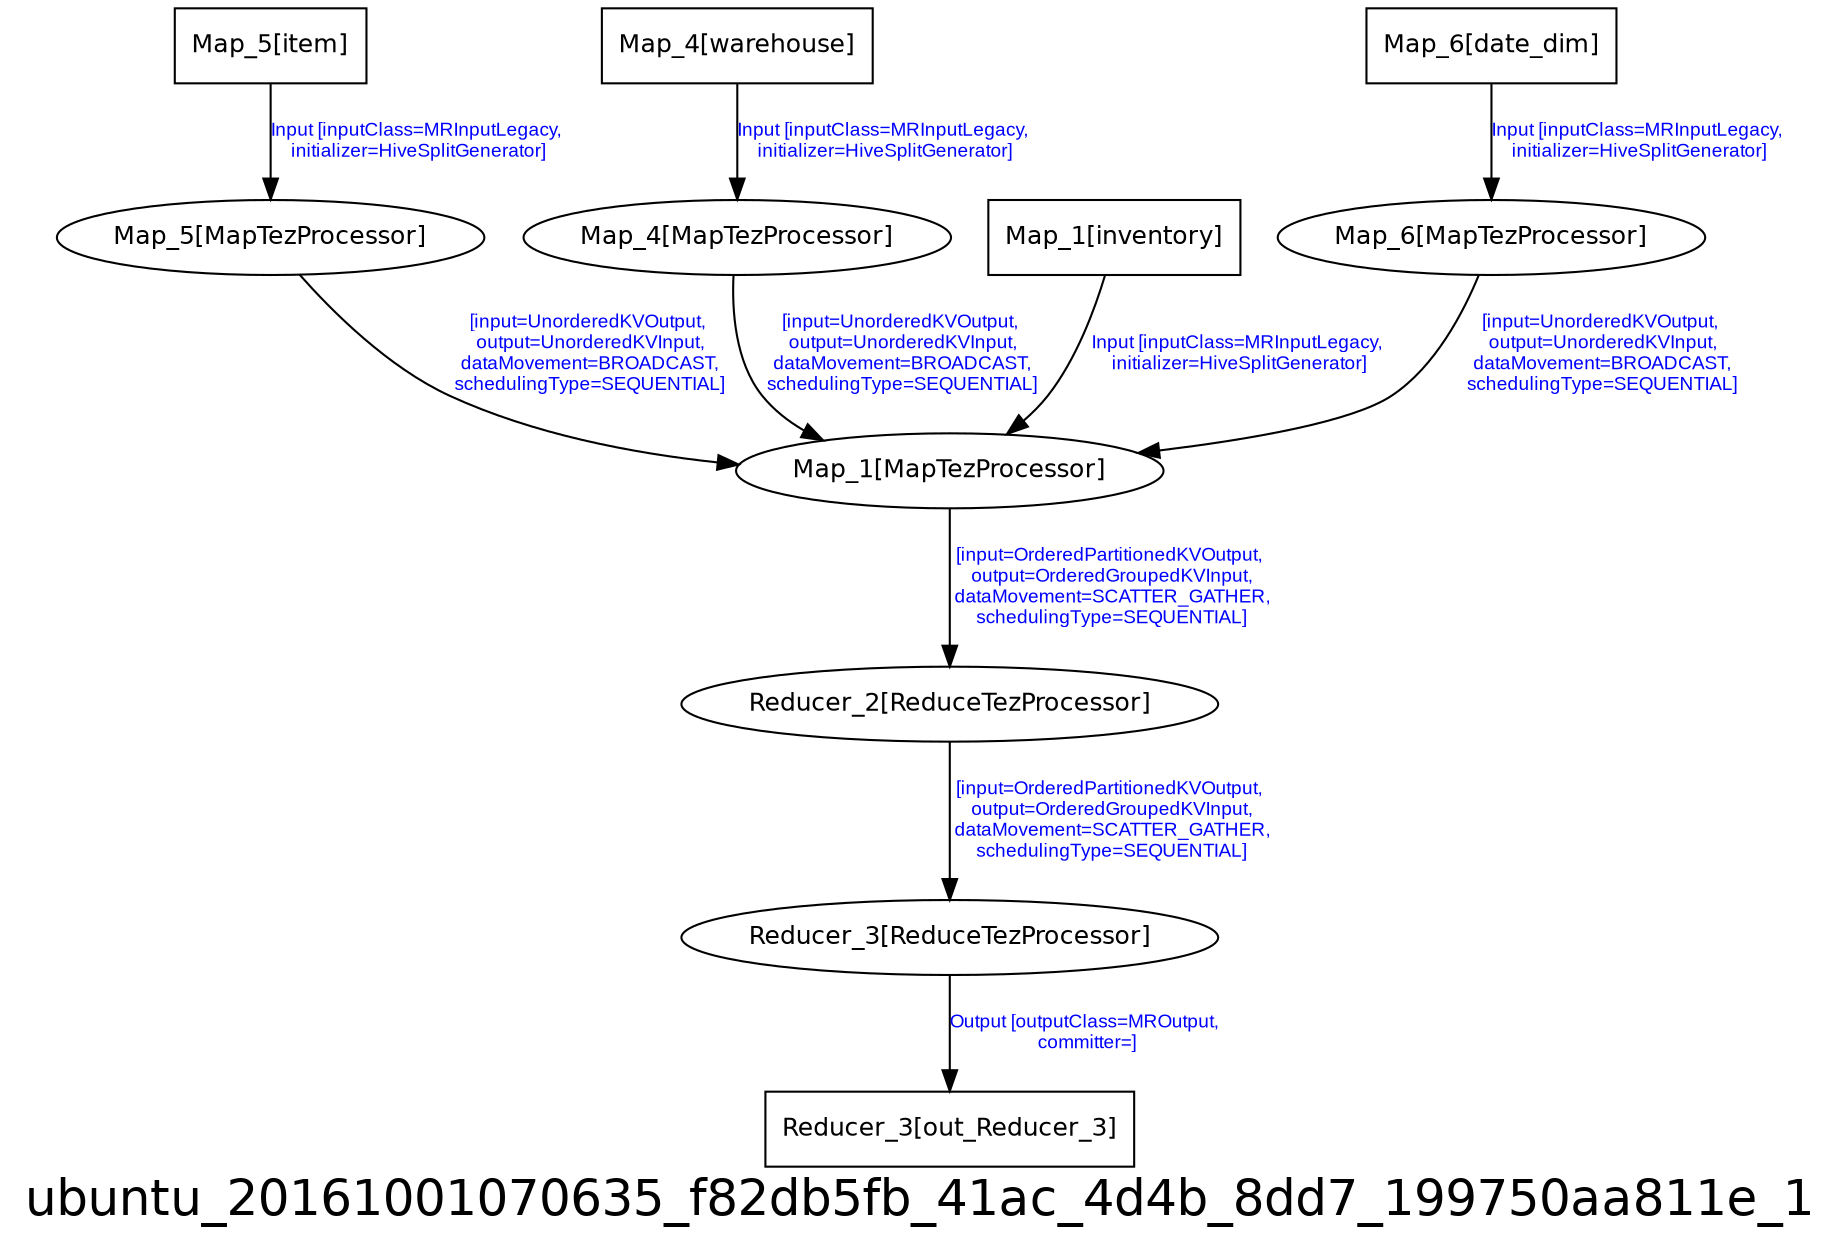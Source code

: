 digraph ubuntu_20161001070635_f82db5fb_41ac_4d4b_8dd7_199750aa811e_1 {
graph [ label="ubuntu_20161001070635_f82db5fb_41ac_4d4b_8dd7_199750aa811e_1", fontsize=24, fontname=Helvetica];
node [fontsize=12, fontname=Helvetica];
edge [fontsize=9, fontcolor=blue, fontname=Arial];
"ubuntu_20161001070635_f82db5fb_41ac_4d4b_8dd7_199750aa811e_1.Map_1" [ label = "Map_1[MapTezProcessor]" ];
"ubuntu_20161001070635_f82db5fb_41ac_4d4b_8dd7_199750aa811e_1.Map_1" -> "ubuntu_20161001070635_f82db5fb_41ac_4d4b_8dd7_199750aa811e_1.Reducer_2" [ label = "[input=OrderedPartitionedKVOutput,\n output=OrderedGroupedKVInput,\n dataMovement=SCATTER_GATHER,\n schedulingType=SEQUENTIAL]" ];
"ubuntu_20161001070635_f82db5fb_41ac_4d4b_8dd7_199750aa811e_1.Map_5" [ label = "Map_5[MapTezProcessor]" ];
"ubuntu_20161001070635_f82db5fb_41ac_4d4b_8dd7_199750aa811e_1.Map_5" -> "ubuntu_20161001070635_f82db5fb_41ac_4d4b_8dd7_199750aa811e_1.Map_1" [ label = "[input=UnorderedKVOutput,\n output=UnorderedKVInput,\n dataMovement=BROADCAST,\n schedulingType=SEQUENTIAL]" ];
"ubuntu_20161001070635_f82db5fb_41ac_4d4b_8dd7_199750aa811e_1.Reducer_3" [ label = "Reducer_3[ReduceTezProcessor]" ];
"ubuntu_20161001070635_f82db5fb_41ac_4d4b_8dd7_199750aa811e_1.Reducer_3" -> "ubuntu_20161001070635_f82db5fb_41ac_4d4b_8dd7_199750aa811e_1.Reducer_3_out_Reducer_3" [ label = "Output [outputClass=MROutput,\n committer=]" ];
"ubuntu_20161001070635_f82db5fb_41ac_4d4b_8dd7_199750aa811e_1.Reducer_2" [ label = "Reducer_2[ReduceTezProcessor]" ];
"ubuntu_20161001070635_f82db5fb_41ac_4d4b_8dd7_199750aa811e_1.Reducer_2" -> "ubuntu_20161001070635_f82db5fb_41ac_4d4b_8dd7_199750aa811e_1.Reducer_3" [ label = "[input=OrderedPartitionedKVOutput,\n output=OrderedGroupedKVInput,\n dataMovement=SCATTER_GATHER,\n schedulingType=SEQUENTIAL]" ];
"ubuntu_20161001070635_f82db5fb_41ac_4d4b_8dd7_199750aa811e_1.Map_4_warehouse" [ label = "Map_4[warehouse]", shape = "box" ];
"ubuntu_20161001070635_f82db5fb_41ac_4d4b_8dd7_199750aa811e_1.Map_4_warehouse" -> "ubuntu_20161001070635_f82db5fb_41ac_4d4b_8dd7_199750aa811e_1.Map_4" [ label = "Input [inputClass=MRInputLegacy,\n initializer=HiveSplitGenerator]" ];
"ubuntu_20161001070635_f82db5fb_41ac_4d4b_8dd7_199750aa811e_1.Map_1_inventory" [ label = "Map_1[inventory]", shape = "box" ];
"ubuntu_20161001070635_f82db5fb_41ac_4d4b_8dd7_199750aa811e_1.Map_1_inventory" -> "ubuntu_20161001070635_f82db5fb_41ac_4d4b_8dd7_199750aa811e_1.Map_1" [ label = "Input [inputClass=MRInputLegacy,\n initializer=HiveSplitGenerator]" ];
"ubuntu_20161001070635_f82db5fb_41ac_4d4b_8dd7_199750aa811e_1.Map_6" [ label = "Map_6[MapTezProcessor]" ];
"ubuntu_20161001070635_f82db5fb_41ac_4d4b_8dd7_199750aa811e_1.Map_6" -> "ubuntu_20161001070635_f82db5fb_41ac_4d4b_8dd7_199750aa811e_1.Map_1" [ label = "[input=UnorderedKVOutput,\n output=UnorderedKVInput,\n dataMovement=BROADCAST,\n schedulingType=SEQUENTIAL]" ];
"ubuntu_20161001070635_f82db5fb_41ac_4d4b_8dd7_199750aa811e_1.Map_5_item" [ label = "Map_5[item]", shape = "box" ];
"ubuntu_20161001070635_f82db5fb_41ac_4d4b_8dd7_199750aa811e_1.Map_5_item" -> "ubuntu_20161001070635_f82db5fb_41ac_4d4b_8dd7_199750aa811e_1.Map_5" [ label = "Input [inputClass=MRInputLegacy,\n initializer=HiveSplitGenerator]" ];
"ubuntu_20161001070635_f82db5fb_41ac_4d4b_8dd7_199750aa811e_1.Map_4" [ label = "Map_4[MapTezProcessor]" ];
"ubuntu_20161001070635_f82db5fb_41ac_4d4b_8dd7_199750aa811e_1.Map_4" -> "ubuntu_20161001070635_f82db5fb_41ac_4d4b_8dd7_199750aa811e_1.Map_1" [ label = "[input=UnorderedKVOutput,\n output=UnorderedKVInput,\n dataMovement=BROADCAST,\n schedulingType=SEQUENTIAL]" ];
"ubuntu_20161001070635_f82db5fb_41ac_4d4b_8dd7_199750aa811e_1.Map_6_date_dim" [ label = "Map_6[date_dim]", shape = "box" ];
"ubuntu_20161001070635_f82db5fb_41ac_4d4b_8dd7_199750aa811e_1.Map_6_date_dim" -> "ubuntu_20161001070635_f82db5fb_41ac_4d4b_8dd7_199750aa811e_1.Map_6" [ label = "Input [inputClass=MRInputLegacy,\n initializer=HiveSplitGenerator]" ];
"ubuntu_20161001070635_f82db5fb_41ac_4d4b_8dd7_199750aa811e_1.Reducer_3_out_Reducer_3" [ label = "Reducer_3[out_Reducer_3]", shape = "box" ];
}
